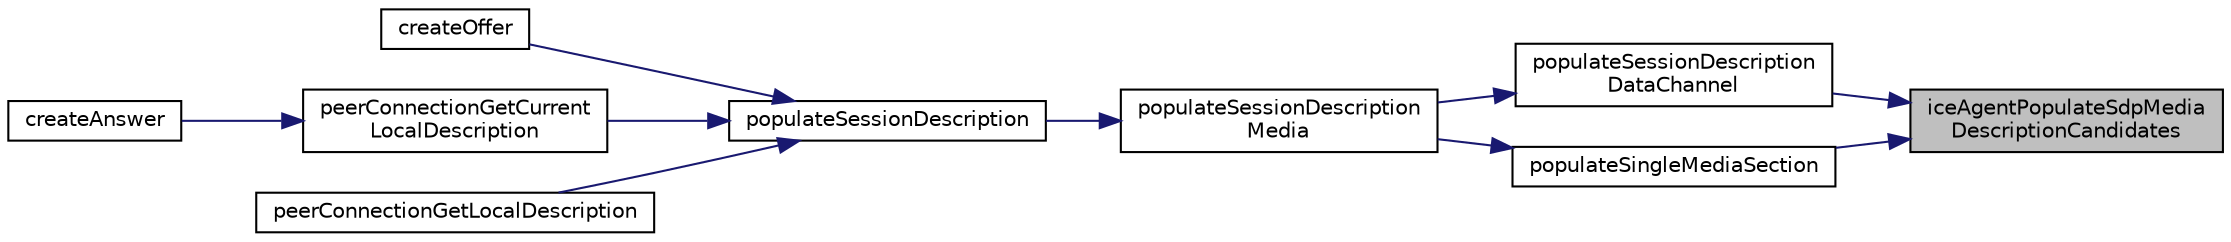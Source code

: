 digraph "iceAgentPopulateSdpMediaDescriptionCandidates"
{
 // LATEX_PDF_SIZE
  edge [fontname="Helvetica",fontsize="10",labelfontname="Helvetica",labelfontsize="10"];
  node [fontname="Helvetica",fontsize="10",shape=record];
  rankdir="RL";
  Node1 [label="iceAgentPopulateSdpMedia\lDescriptionCandidates",height=0.2,width=0.4,color="black", fillcolor="grey75", style="filled", fontcolor="black",tooltip=" "];
  Node1 -> Node2 [dir="back",color="midnightblue",fontsize="10",style="solid",fontname="Helvetica"];
  Node2 [label="populateSessionDescription\lDataChannel",height=0.2,width=0.4,color="black", fillcolor="white", style="filled",URL="$SessionDescription_8c.html#a6d4a7bcbc9ce3f26093010f4b249d2f0",tooltip=" "];
  Node2 -> Node3 [dir="back",color="midnightblue",fontsize="10",style="solid",fontname="Helvetica"];
  Node3 [label="populateSessionDescription\lMedia",height=0.2,width=0.4,color="black", fillcolor="white", style="filled",URL="$SessionDescription_8c.html#a1f9d1d11409965815589bc2fdccb5168",tooltip=" "];
  Node3 -> Node4 [dir="back",color="midnightblue",fontsize="10",style="solid",fontname="Helvetica"];
  Node4 [label="populateSessionDescription",height=0.2,width=0.4,color="black", fillcolor="white", style="filled",URL="$SessionDescription_8h.html#afc4bf9d5e40edf9aefa98efe7271979d",tooltip=" "];
  Node4 -> Node5 [dir="back",color="midnightblue",fontsize="10",style="solid",fontname="Helvetica"];
  Node5 [label="createOffer",height=0.2,width=0.4,color="black", fillcolor="white", style="filled",URL="$group__PublicMemberFunctions.html#ga1779d268b0993835d80f0948281e2274",tooltip="Populate the provided answer that contains an RFC 3264 offer with the supported configurations for th..."];
  Node4 -> Node6 [dir="back",color="midnightblue",fontsize="10",style="solid",fontname="Helvetica"];
  Node6 [label="peerConnectionGetCurrent\lLocalDescription",height=0.2,width=0.4,color="black", fillcolor="white", style="filled",URL="$group__PublicMemberFunctions.html#ga19dfcbdcf4d136b56ce366fe2fb9bfb3",tooltip=" "];
  Node6 -> Node7 [dir="back",color="midnightblue",fontsize="10",style="solid",fontname="Helvetica"];
  Node7 [label="createAnswer",height=0.2,width=0.4,color="black", fillcolor="white", style="filled",URL="$group__PublicMemberFunctions.html#ga7dc5ad4eb5cc7e000396547279108d9b",tooltip="Populate the provided answer that contains an RFC 3264 answer with the supported configurations for t..."];
  Node4 -> Node8 [dir="back",color="midnightblue",fontsize="10",style="solid",fontname="Helvetica"];
  Node8 [label="peerConnectionGetLocalDescription",height=0.2,width=0.4,color="black", fillcolor="white", style="filled",URL="$group__PublicMemberFunctions.html#gaa1940a0ddabf41c445b55f1317476e96",tooltip=" "];
  Node1 -> Node9 [dir="back",color="midnightblue",fontsize="10",style="solid",fontname="Helvetica"];
  Node9 [label="populateSingleMediaSection",height=0.2,width=0.4,color="black", fillcolor="white", style="filled",URL="$SessionDescription_8c.html#a9c998f5f03d61975f44eee8599cf6ab6",tooltip=" "];
  Node9 -> Node3 [dir="back",color="midnightblue",fontsize="10",style="solid",fontname="Helvetica"];
}
